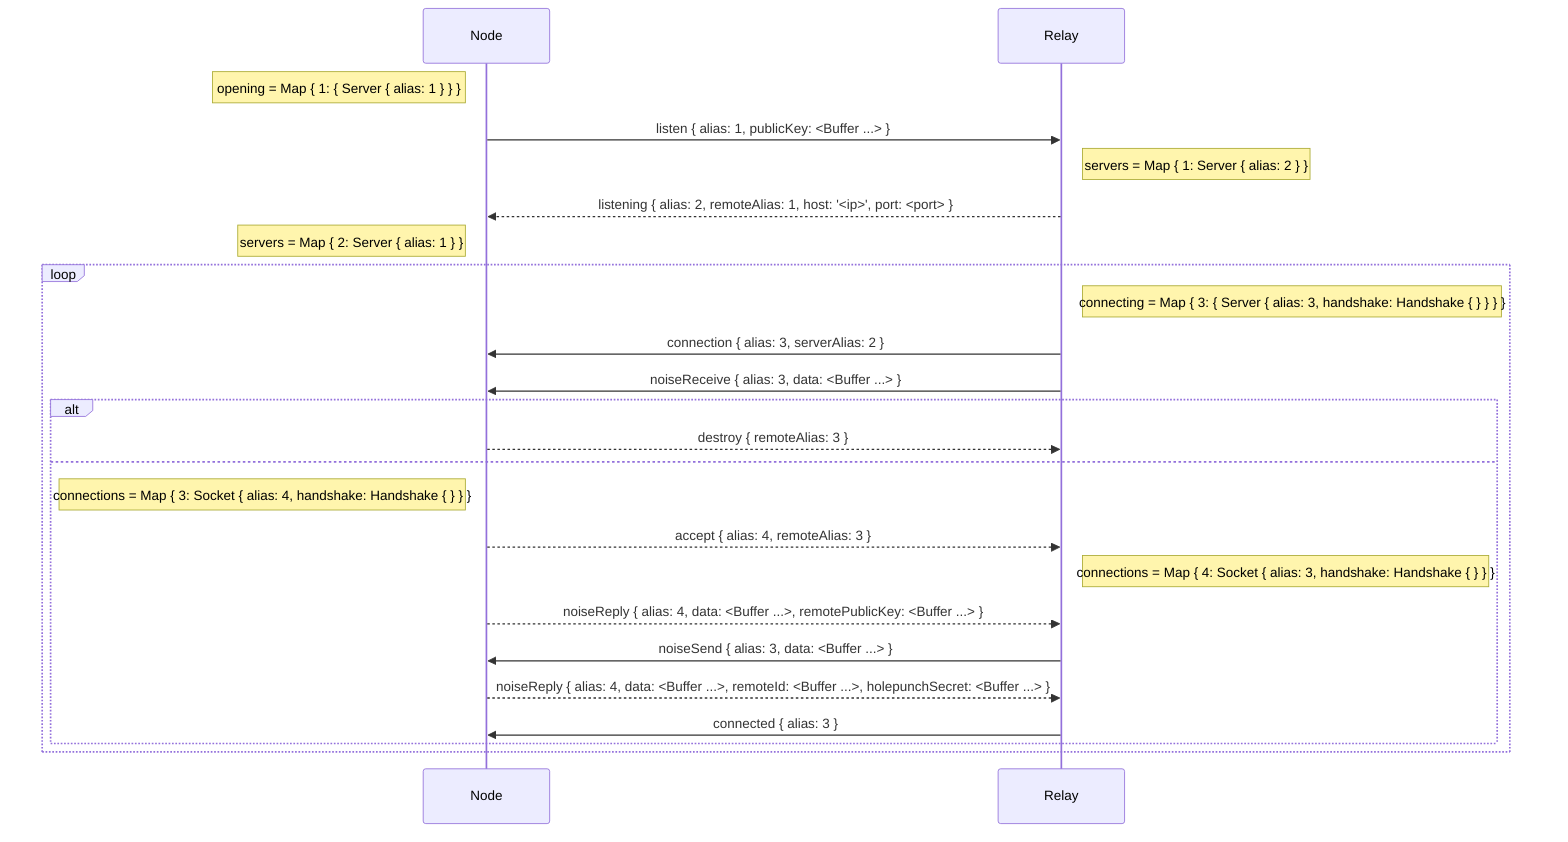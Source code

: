 sequenceDiagram
  participant N as Node
  participant R as Relay

  note left of N: opening = Map { 1: { Server { alias: 1 } } }

  N->>R: listen { alias: 1, publicKey: <Buffer ...> }

  note right of R: servers = Map { 1: Server { alias: 2 } }

  R-->>N: listening { alias: 2, remoteAlias: 1, host: '<ip>', port: <port> }

  note left of N: servers = Map { 2: Server { alias: 1 } }

  loop
    note right of R: connecting = Map { 3: { Server { alias: 3, handshake: Handshake { } } } }

    R->>N: connection { alias: 3, serverAlias: 2 }

    R->>N: noiseReceive { alias: 3, data: <Buffer ...> }

    alt
      N-->>R: destroy { remoteAlias: 3 }
    else
      note left of N: connections = Map { 3: Socket { alias: 4, handshake: Handshake { } } }

      N-->>R: accept { alias: 4, remoteAlias: 3 }

      note right of R: connections = Map { 4: Socket { alias: 3, handshake: Handshake { } } }

      N-->>R: noiseReply { alias: 4, data: <Buffer ...>, remotePublicKey: <Buffer ...> }

      R->>N: noiseSend { alias: 3, data: <Buffer ...> }

      N-->>R: noiseReply { alias: 4, data: <Buffer ...>, remoteId: <Buffer ...>, holepunchSecret: <Buffer ...> }

      R->>N: connected { alias: 3 }
    end
  end